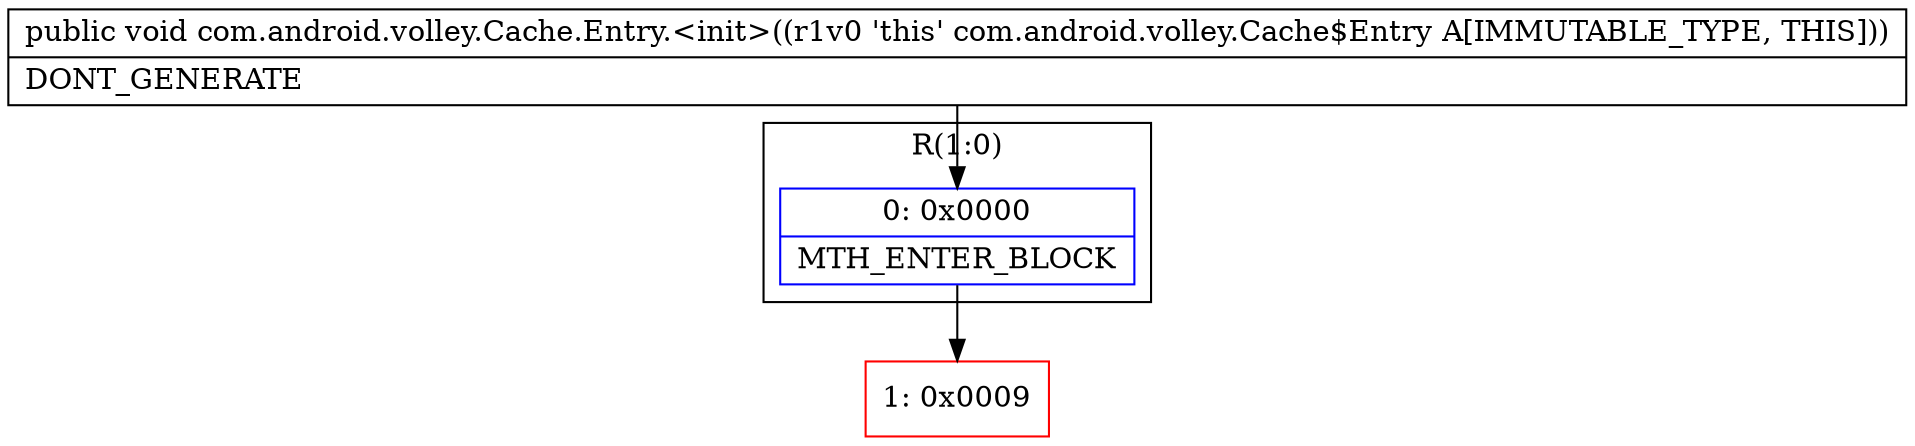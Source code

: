 digraph "CFG forcom.android.volley.Cache.Entry.\<init\>()V" {
subgraph cluster_Region_1930033531 {
label = "R(1:0)";
node [shape=record,color=blue];
Node_0 [shape=record,label="{0\:\ 0x0000|MTH_ENTER_BLOCK\l}"];
}
Node_1 [shape=record,color=red,label="{1\:\ 0x0009}"];
MethodNode[shape=record,label="{public void com.android.volley.Cache.Entry.\<init\>((r1v0 'this' com.android.volley.Cache$Entry A[IMMUTABLE_TYPE, THIS]))  | DONT_GENERATE\l}"];
MethodNode -> Node_0;
Node_0 -> Node_1;
}

